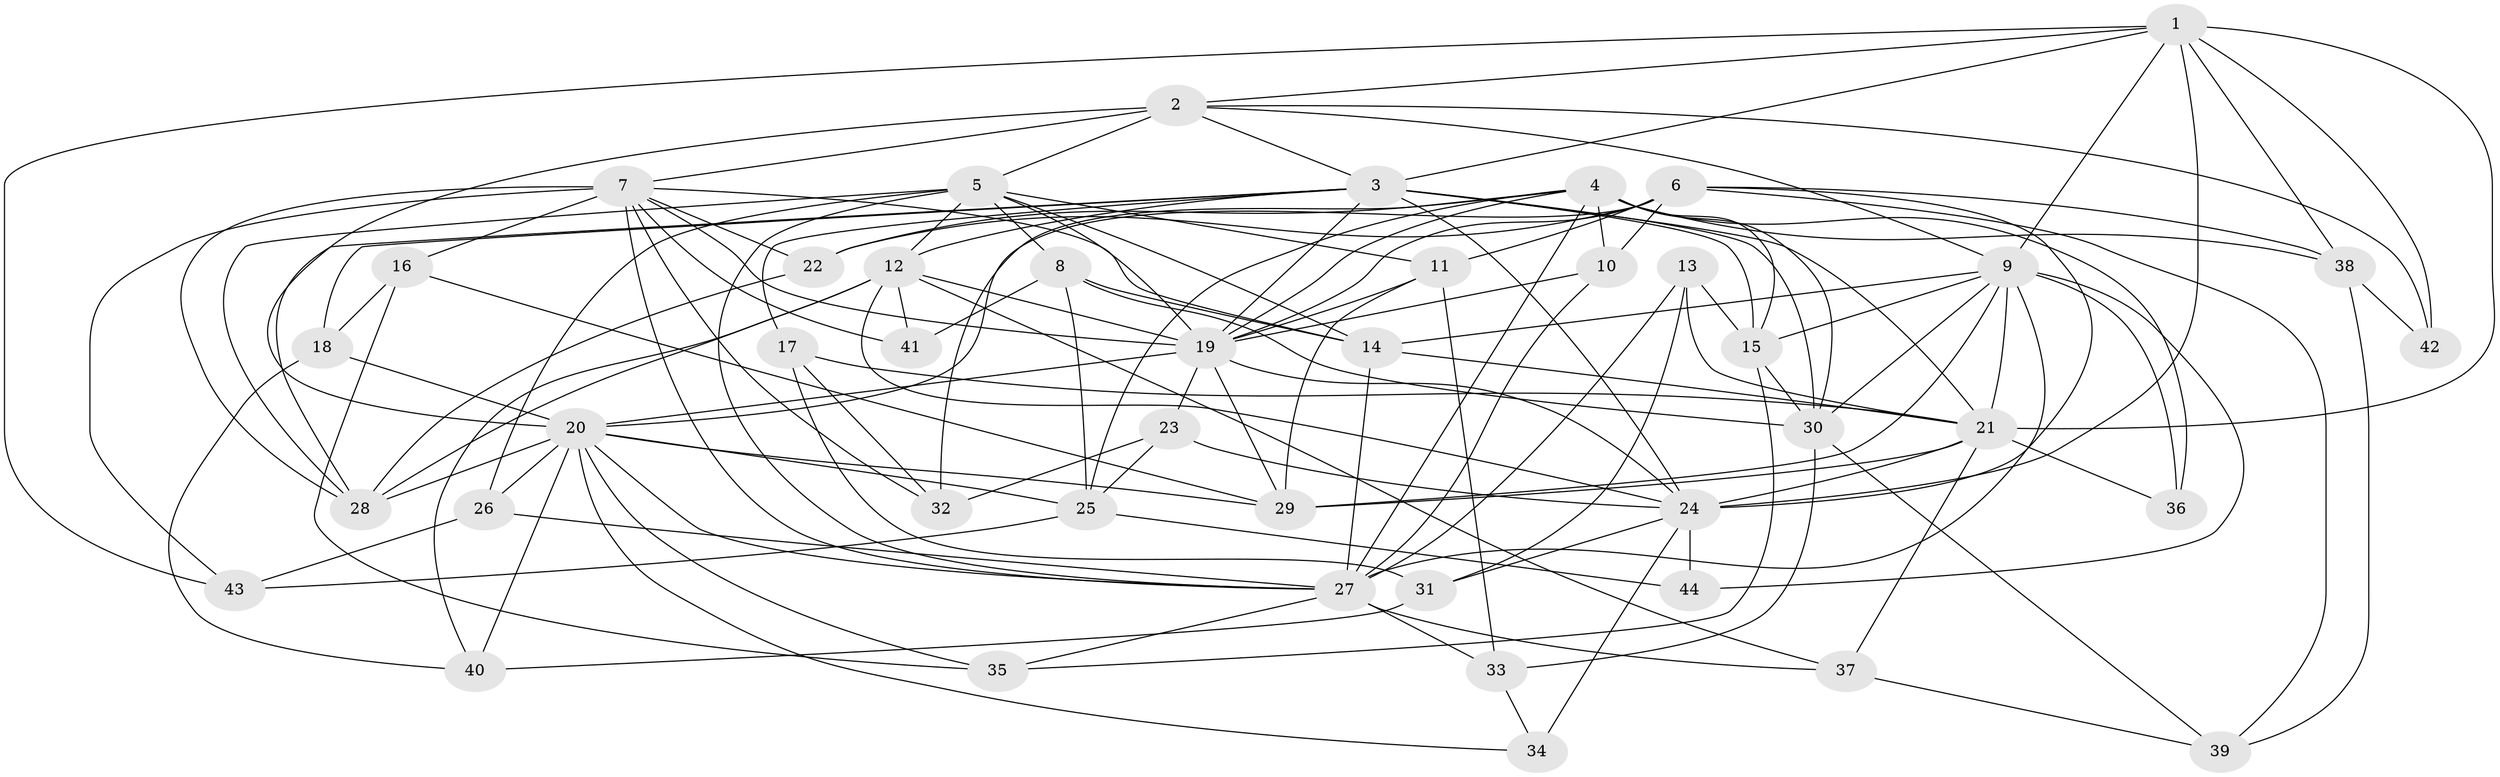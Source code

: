 // original degree distribution, {4: 1.0}
// Generated by graph-tools (version 1.1) at 2025/53/03/04/25 22:53:52]
// undirected, 44 vertices, 134 edges
graph export_dot {
  node [color=gray90,style=filled];
  1;
  2;
  3;
  4;
  5;
  6;
  7;
  8;
  9;
  10;
  11;
  12;
  13;
  14;
  15;
  16;
  17;
  18;
  19;
  20;
  21;
  22;
  23;
  24;
  25;
  26;
  27;
  28;
  29;
  30;
  31;
  32;
  33;
  34;
  35;
  36;
  37;
  38;
  39;
  40;
  41;
  42;
  43;
  44;
  1 -- 2 [weight=1.0];
  1 -- 3 [weight=2.0];
  1 -- 9 [weight=2.0];
  1 -- 21 [weight=1.0];
  1 -- 24 [weight=2.0];
  1 -- 38 [weight=2.0];
  1 -- 42 [weight=1.0];
  1 -- 43 [weight=1.0];
  2 -- 3 [weight=1.0];
  2 -- 5 [weight=1.0];
  2 -- 7 [weight=2.0];
  2 -- 9 [weight=1.0];
  2 -- 20 [weight=1.0];
  2 -- 42 [weight=1.0];
  3 -- 12 [weight=1.0];
  3 -- 15 [weight=1.0];
  3 -- 17 [weight=1.0];
  3 -- 18 [weight=1.0];
  3 -- 19 [weight=1.0];
  3 -- 21 [weight=1.0];
  3 -- 24 [weight=1.0];
  3 -- 28 [weight=1.0];
  3 -- 30 [weight=1.0];
  4 -- 10 [weight=1.0];
  4 -- 15 [weight=3.0];
  4 -- 19 [weight=1.0];
  4 -- 22 [weight=1.0];
  4 -- 25 [weight=1.0];
  4 -- 27 [weight=1.0];
  4 -- 30 [weight=1.0];
  4 -- 32 [weight=1.0];
  4 -- 36 [weight=1.0];
  4 -- 38 [weight=1.0];
  5 -- 8 [weight=2.0];
  5 -- 11 [weight=1.0];
  5 -- 12 [weight=3.0];
  5 -- 14 [weight=1.0];
  5 -- 19 [weight=1.0];
  5 -- 26 [weight=1.0];
  5 -- 27 [weight=1.0];
  5 -- 28 [weight=1.0];
  6 -- 10 [weight=1.0];
  6 -- 11 [weight=2.0];
  6 -- 19 [weight=1.0];
  6 -- 20 [weight=1.0];
  6 -- 22 [weight=1.0];
  6 -- 24 [weight=1.0];
  6 -- 38 [weight=2.0];
  6 -- 39 [weight=1.0];
  7 -- 14 [weight=1.0];
  7 -- 16 [weight=1.0];
  7 -- 19 [weight=1.0];
  7 -- 22 [weight=1.0];
  7 -- 27 [weight=1.0];
  7 -- 28 [weight=1.0];
  7 -- 32 [weight=1.0];
  7 -- 41 [weight=2.0];
  7 -- 43 [weight=1.0];
  8 -- 14 [weight=1.0];
  8 -- 25 [weight=2.0];
  8 -- 30 [weight=2.0];
  8 -- 41 [weight=1.0];
  9 -- 14 [weight=1.0];
  9 -- 15 [weight=1.0];
  9 -- 21 [weight=2.0];
  9 -- 27 [weight=1.0];
  9 -- 29 [weight=1.0];
  9 -- 30 [weight=1.0];
  9 -- 36 [weight=1.0];
  9 -- 44 [weight=1.0];
  10 -- 19 [weight=1.0];
  10 -- 27 [weight=1.0];
  11 -- 19 [weight=1.0];
  11 -- 29 [weight=1.0];
  11 -- 33 [weight=1.0];
  12 -- 19 [weight=1.0];
  12 -- 24 [weight=1.0];
  12 -- 28 [weight=3.0];
  12 -- 37 [weight=1.0];
  12 -- 40 [weight=1.0];
  12 -- 41 [weight=1.0];
  13 -- 15 [weight=1.0];
  13 -- 21 [weight=1.0];
  13 -- 27 [weight=1.0];
  13 -- 31 [weight=1.0];
  14 -- 21 [weight=1.0];
  14 -- 27 [weight=1.0];
  15 -- 30 [weight=1.0];
  15 -- 35 [weight=1.0];
  16 -- 18 [weight=1.0];
  16 -- 29 [weight=1.0];
  16 -- 35 [weight=1.0];
  17 -- 21 [weight=1.0];
  17 -- 31 [weight=1.0];
  17 -- 32 [weight=1.0];
  18 -- 20 [weight=1.0];
  18 -- 40 [weight=1.0];
  19 -- 20 [weight=1.0];
  19 -- 23 [weight=1.0];
  19 -- 24 [weight=1.0];
  19 -- 29 [weight=1.0];
  20 -- 25 [weight=1.0];
  20 -- 26 [weight=1.0];
  20 -- 27 [weight=1.0];
  20 -- 28 [weight=1.0];
  20 -- 29 [weight=1.0];
  20 -- 34 [weight=1.0];
  20 -- 35 [weight=1.0];
  20 -- 40 [weight=1.0];
  21 -- 24 [weight=1.0];
  21 -- 29 [weight=1.0];
  21 -- 36 [weight=2.0];
  21 -- 37 [weight=1.0];
  22 -- 28 [weight=1.0];
  23 -- 24 [weight=1.0];
  23 -- 25 [weight=1.0];
  23 -- 32 [weight=1.0];
  24 -- 31 [weight=1.0];
  24 -- 34 [weight=2.0];
  24 -- 44 [weight=1.0];
  25 -- 43 [weight=1.0];
  25 -- 44 [weight=2.0];
  26 -- 27 [weight=1.0];
  26 -- 43 [weight=1.0];
  27 -- 33 [weight=1.0];
  27 -- 35 [weight=1.0];
  27 -- 37 [weight=1.0];
  30 -- 33 [weight=1.0];
  30 -- 39 [weight=1.0];
  31 -- 40 [weight=1.0];
  33 -- 34 [weight=1.0];
  37 -- 39 [weight=1.0];
  38 -- 39 [weight=1.0];
  38 -- 42 [weight=2.0];
}
